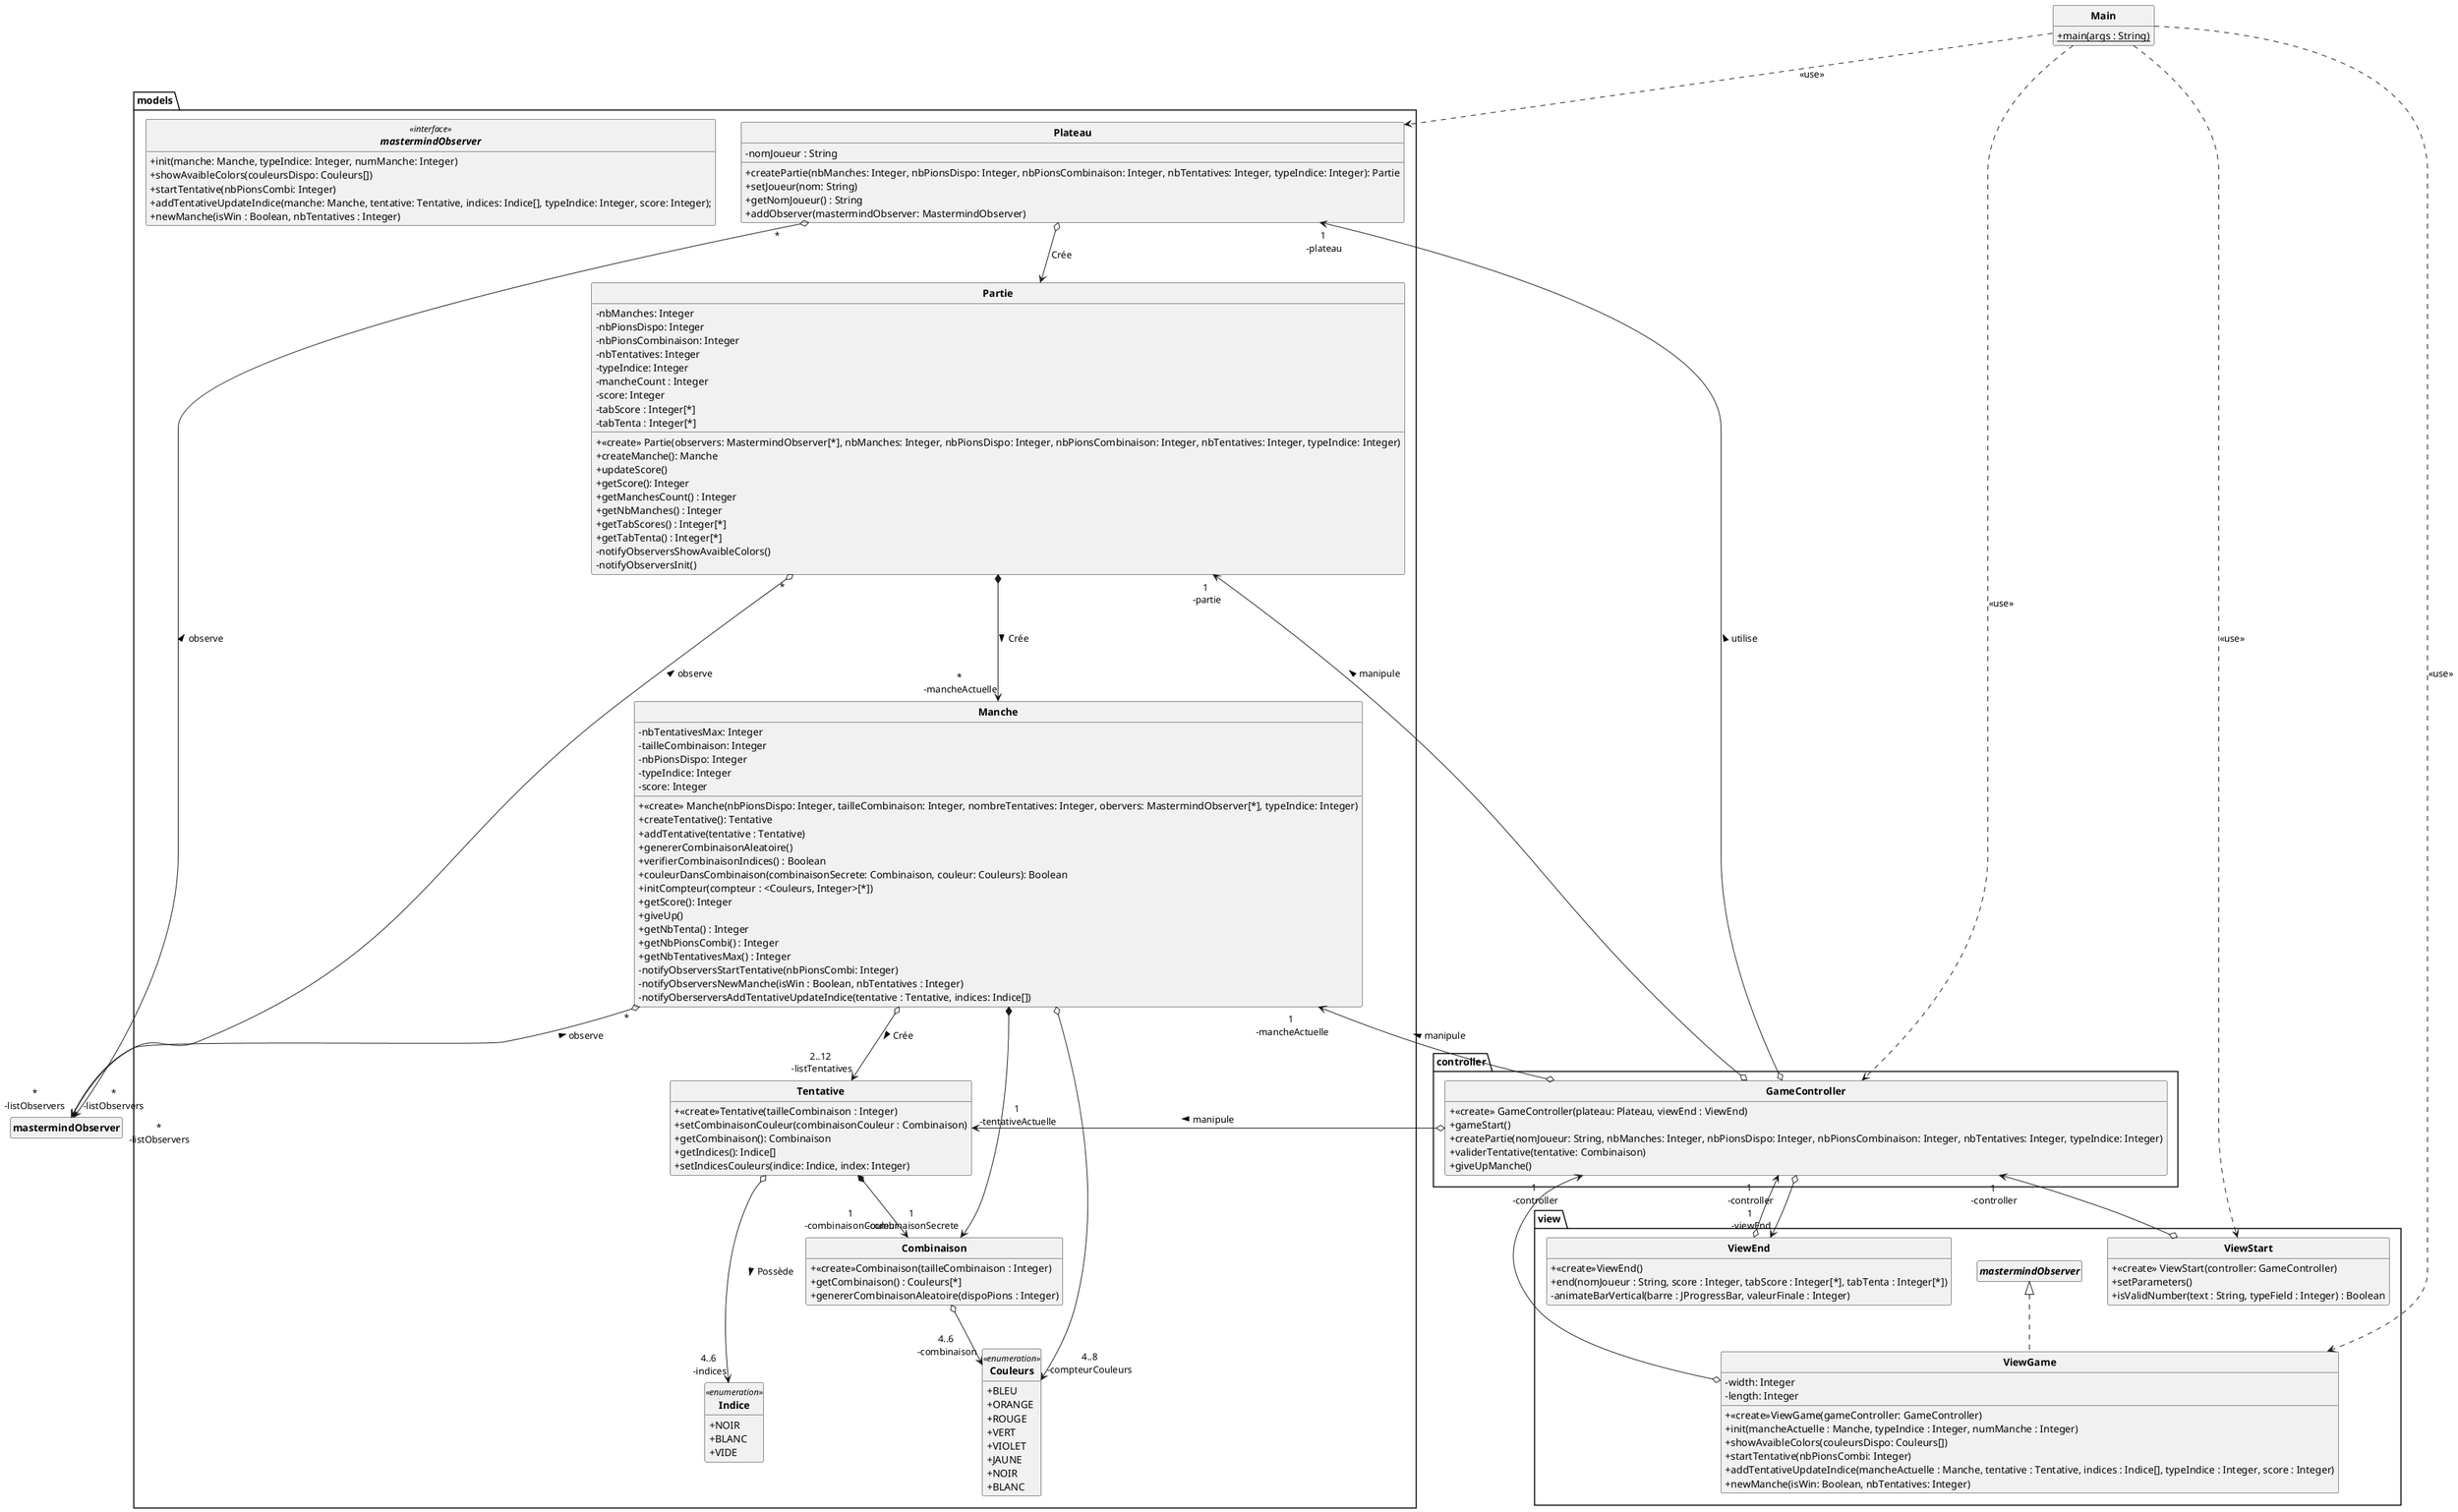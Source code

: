 @startuml
'https://plantuml.com/class-diagram
skinparam classAttributeIconSize 0
skinparam classFontStyle Bold
skinparam style strictuml
hide empty members

class Main{
    +main(args : String){static}
}

package models
{
    class Plateau
    {
        -nomJoueur : String
        +createPartie(nbManches: Integer, nbPionsDispo: Integer, nbPionsCombinaison: Integer, nbTentatives: Integer, typeIndice: Integer): Partie
        +setJoueur(nom: String)
        +getNomJoueur() : String
        +addObserver(mastermindObserver: MastermindObserver)
    }


    class Partie
    {
        - nbManches: Integer
        - nbPionsDispo: Integer
        - nbPionsCombinaison: Integer
        - nbTentatives: Integer
        - typeIndice: Integer
        - mancheCount : Integer
        - score: Integer
        - tabScore : Integer[*]
        - tabTenta : Integer[*]
        + <<create>> Partie(observers: MastermindObserver[*], nbManches: Integer, nbPionsDispo: Integer, nbPionsCombinaison: Integer, nbTentatives: Integer, typeIndice: Integer)
        + createManche(): Manche
        + updateScore()
        + getScore(): Integer
        + getManchesCount() : Integer
        + getNbManches() : Integer
        + getTabScores() : Integer[*]
        + getTabTenta() : Integer[*]
        - notifyObserversShowAvaibleColors()
        - notifyObserversInit()
    }


    class Manche
    {
        - nbTentativesMax: Integer
        - tailleCombinaison: Integer
        - nbPionsDispo: Integer
        - typeIndice: Integer
        - score: Integer

        + <<create>> Manche(nbPionsDispo: Integer, tailleCombinaison: Integer, nombreTentatives: Integer, obervers: MastermindObserver[*], typeIndice: Integer)
        + createTentative(): Tentative
        + addTentative(tentative : Tentative)
        + genererCombinaisonAleatoire()
        + verifierCombinaisonIndices() : Boolean
        + couleurDansCombinaison(combinaisonSecrete: Combinaison, couleur: Couleurs): Boolean
        + initCompteur(compteur : <Couleurs, Integer>[*])
        + getScore(): Integer
        + giveUp()
        + getNbTenta() : Integer
        + getNbPionsCombi() : Integer
        + getNbTentativesMax() : Integer
        - notifyObserversStartTentative(nbPionsCombi: Integer)
        - notifyObserversNewManche(isWin : Boolean, nbTentatives : Integer)
        - notifyOberserversAddTentativeUpdateIndice(tentative : Tentative, indices: Indice[])
    }

    class Tentative
    {
        +<<create>>Tentative(tailleCombinaison : Integer)
        + setCombinaisonCouleur(combinaisonCouleur : Combinaison)
        + getCombinaison(): Combinaison
        + getIndices(): Indice[]
        + setIndicesCouleurs(indice: Indice, index: Integer)
    }

    class Combinaison
    {
        +<<create>>Combinaison(tailleCombinaison : Integer)
        +getCombinaison() : Couleurs[*]
        +genererCombinaisonAleatoire(dispoPions : Integer)
    }


    interface mastermindObserver <<interface>>
    {
        + init(manche: Manche, typeIndice: Integer, numManche: Integer)
        + showAvaibleColors(couleursDispo: Couleurs[])
        + startTentative(nbPionsCombi: Integer)
        + addTentativeUpdateIndice(manche: Manche, tentative: Tentative, indices: Indice[], typeIndice: Integer, score: Integer);
        + newManche(isWin : Boolean, nbTentatives : Integer)
    }

    enum Couleurs <<enumeration>>
    {
        +BLEU
        +ORANGE
        +ROUGE
        +VERT
        +VIOLET
        +JAUNE
        +NOIR
        +BLANC
    }

    enum Indice <<enumeration>>{
        +NOIR
        +BLANC
        +VIDE
    }

}



package view
{
    class ViewStart
    {
        + <<create>> ViewStart(controller: GameController)
        + setParameters()
        + isValidNumber(text : String, typeField : Integer) : Boolean
    }


    class ViewGame implements mastermindObserver
    {
        - width: Integer
        - length: Integer
        +<<create>>ViewGame(gameController: GameController)
        + init(mancheActuelle : Manche, typeIndice : Integer, numManche : Integer)
        + showAvaibleColors(couleursDispo: Couleurs[])
        + startTentative(nbPionsCombi: Integer)
        + addTentativeUpdateIndice(mancheActuelle : Manche, tentative : Tentative, indices : Indice[], typeIndice : Integer, score : Integer)
        + newManche(isWin: Boolean, nbTentatives: Integer)
    }


    class ViewEnd
    {
        +<<create>>ViewEnd()
        + end(nomJoueur : String, score : Integer, tabScore : Integer[*], tabTenta : Integer[*])
        - animateBarVertical(barre : JProgressBar, valeurFinale : Integer)
    }
}


package controller
{
    class GameController
    {
        + <<create>> GameController(plateau: Plateau, viewEnd : ViewEnd)
        + gameStart()
        + createPartie(nomJoueur: String, nbManches: Integer, nbPionsDispo: Integer, nbPionsCombinaison: Integer, nbTentatives: Integer, typeIndice: Integer)
        + validerTentative(tentative: Combinaison)
        + giveUpManche()
    }
}


Plateau o-->Partie : Crée
Plateau "*" o--> "*\n-listObservers" mastermindObserver: observe <
Partie *---> "*\n -mancheActuelle" Manche : Crée >

Partie "*" o--> "*\n-listObservers" mastermindObserver: observe <
Manche "*" o--> "*\n-listObservers" mastermindObserver: observe <
Manche o-->"2..12\n -listTentatives" Tentative : Crée >
Manche o-down-> "4..8\n-compteurCouleurs"Couleurs

Tentative o--->"4..6 \n-indices" Indice : Possède >


ViewGame o-up-> "1\n -controller" GameController
ViewEnd o-up-> "1\n -controller" GameController
ViewStart o-up-> "1\n -controller" GameController

GameController o-down-> "1\n -viewEnd" ViewEnd
GameController o-left-> "1\n -partie" Partie: manipule >
GameController o-left-> "1\n -plateau" Plateau: utilise >
GameController o-left-> "1\n -mancheActuelle" Manche: manipule >
GameController o-left-> "1\n -tentativeActuelle" Tentative: manipule >

Main ..> Plateau : <<use>>
Main ..> GameController : <<use>>
Main ..> ViewGame : <<use>>
Main ..> ViewStart : <<use>>

Manche *--> "1\n -combinaisonSecrete" Combinaison
Tentative *--> "1\n -combinaisonCouleur" Combinaison
Combinaison o--> "4..6\n -combinaison" Couleurs


@enduml
